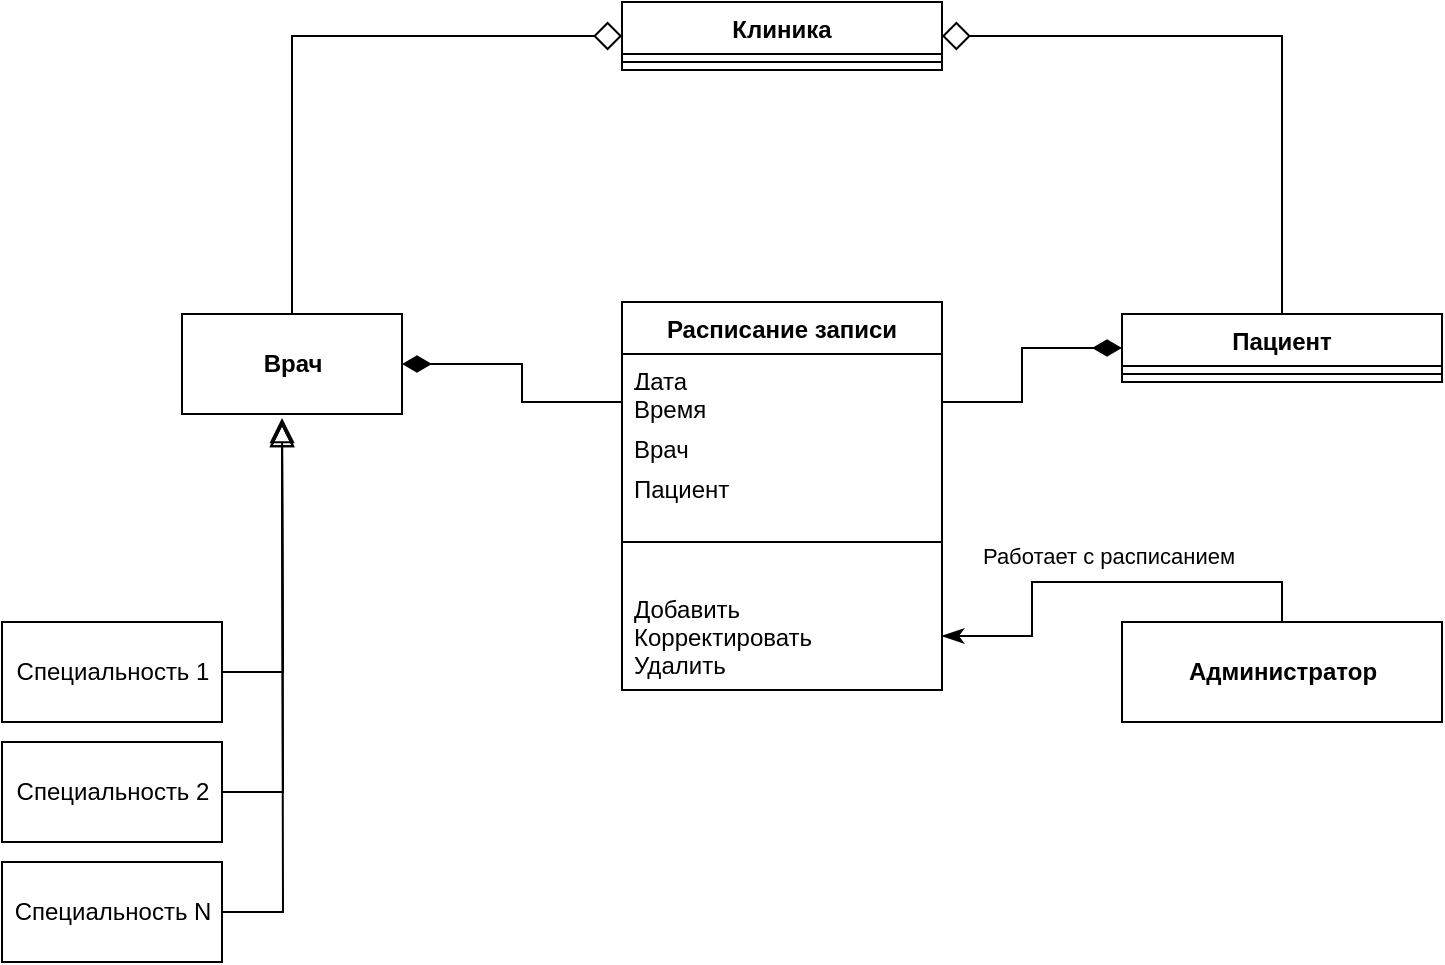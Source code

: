 <mxfile version="13.7.7" type="github">
  <diagram id="C5RBs43oDa-KdzZeNtuy" name="Page-1">
    <mxGraphModel dx="1422" dy="833" grid="1" gridSize="10" guides="1" tooltips="1" connect="1" arrows="1" fold="1" page="1" pageScale="1" pageWidth="827" pageHeight="1169" math="0" shadow="0">
      <root>
        <mxCell id="WIyWlLk6GJQsqaUBKTNV-0" />
        <mxCell id="WIyWlLk6GJQsqaUBKTNV-1" parent="WIyWlLk6GJQsqaUBKTNV-0" />
        <mxCell id="gz5u4yHDHs7ERX3W2ZZz-30" style="edgeStyle=orthogonalEdgeStyle;rounded=0;sketch=0;jumpSize=10;orthogonalLoop=1;jettySize=auto;html=1;exitX=0.5;exitY=0;exitDx=0;exitDy=0;entryX=1;entryY=0.5;entryDx=0;entryDy=0;shadow=0;startArrow=none;startFill=0;endArrow=diamond;endFill=0;endSize=12;" edge="1" parent="WIyWlLk6GJQsqaUBKTNV-1" source="gz5u4yHDHs7ERX3W2ZZz-4" target="gz5u4yHDHs7ERX3W2ZZz-0">
          <mxGeometry relative="1" as="geometry" />
        </mxCell>
        <mxCell id="gz5u4yHDHs7ERX3W2ZZz-35" value="" style="edgeStyle=orthogonalEdgeStyle;rounded=0;sketch=0;jumpSize=10;orthogonalLoop=1;jettySize=auto;exitX=0.5;exitY=0;exitDx=0;exitDy=0;entryX=1;entryY=0.5;entryDx=0;entryDy=0;shadow=0;startArrow=none;startFill=0;endArrow=classicThin;endFill=1;endSize=8;html=1;" edge="1" parent="WIyWlLk6GJQsqaUBKTNV-1" source="gz5u4yHDHs7ERX3W2ZZz-12" target="gz5u4yHDHs7ERX3W2ZZz-32">
          <mxGeometry relative="1" as="geometry" />
        </mxCell>
        <mxCell id="gz5u4yHDHs7ERX3W2ZZz-36" value="Работает с расписанием" style="edgeLabel;html=1;align=center;verticalAlign=middle;resizable=0;points=[];" vertex="1" connectable="0" parent="gz5u4yHDHs7ERX3W2ZZz-35">
          <mxGeometry x="-0.014" y="-3" relative="1" as="geometry">
            <mxPoint y="-10" as="offset" />
          </mxGeometry>
        </mxCell>
        <mxCell id="gz5u4yHDHs7ERX3W2ZZz-12" value="&lt;b&gt;Администратор&lt;/b&gt;" style="html=1;" vertex="1" parent="WIyWlLk6GJQsqaUBKTNV-1">
          <mxGeometry x="600" y="360" width="160" height="50" as="geometry" />
        </mxCell>
        <mxCell id="gz5u4yHDHs7ERX3W2ZZz-26" style="edgeStyle=orthogonalEdgeStyle;rounded=0;orthogonalLoop=1;jettySize=auto;html=1;exitX=1;exitY=0.5;exitDx=0;exitDy=0;entryX=0.875;entryY=1;entryDx=0;entryDy=0;entryPerimeter=0;endArrow=block;endFill=0;endSize=10;" edge="1" parent="WIyWlLk6GJQsqaUBKTNV-1" source="gz5u4yHDHs7ERX3W2ZZz-18">
          <mxGeometry relative="1" as="geometry">
            <mxPoint x="180" y="258" as="targetPoint" />
          </mxGeometry>
        </mxCell>
        <mxCell id="gz5u4yHDHs7ERX3W2ZZz-18" value="Специальность 1" style="html=1;" vertex="1" parent="WIyWlLk6GJQsqaUBKTNV-1">
          <mxGeometry x="40" y="360" width="110" height="50" as="geometry" />
        </mxCell>
        <mxCell id="gz5u4yHDHs7ERX3W2ZZz-29" style="edgeStyle=orthogonalEdgeStyle;rounded=0;sketch=0;orthogonalLoop=1;jettySize=auto;html=1;exitX=0.5;exitY=0;exitDx=0;exitDy=0;entryX=0;entryY=0.5;entryDx=0;entryDy=0;shadow=0;startArrow=none;startFill=0;endArrow=diamond;endFill=0;endSize=12;jumpSize=10;" edge="1" parent="WIyWlLk6GJQsqaUBKTNV-1" source="gz5u4yHDHs7ERX3W2ZZz-20" target="gz5u4yHDHs7ERX3W2ZZz-0">
          <mxGeometry relative="1" as="geometry" />
        </mxCell>
        <mxCell id="gz5u4yHDHs7ERX3W2ZZz-20" value="&lt;b&gt;Врач&lt;/b&gt;" style="html=1;" vertex="1" parent="WIyWlLk6GJQsqaUBKTNV-1">
          <mxGeometry x="130" y="206" width="110" height="50" as="geometry" />
        </mxCell>
        <mxCell id="gz5u4yHDHs7ERX3W2ZZz-28" style="edgeStyle=orthogonalEdgeStyle;rounded=0;orthogonalLoop=1;jettySize=auto;html=1;exitX=1;exitY=0.5;exitDx=0;exitDy=0;endSize=10;endArrow=block;endFill=0;" edge="1" parent="WIyWlLk6GJQsqaUBKTNV-1" source="gz5u4yHDHs7ERX3W2ZZz-21">
          <mxGeometry relative="1" as="geometry">
            <mxPoint x="180" y="260" as="targetPoint" />
          </mxGeometry>
        </mxCell>
        <mxCell id="gz5u4yHDHs7ERX3W2ZZz-21" value="Специальность N" style="html=1;" vertex="1" parent="WIyWlLk6GJQsqaUBKTNV-1">
          <mxGeometry x="40" y="480" width="110" height="50" as="geometry" />
        </mxCell>
        <mxCell id="gz5u4yHDHs7ERX3W2ZZz-27" style="edgeStyle=orthogonalEdgeStyle;rounded=0;orthogonalLoop=1;jettySize=auto;html=1;exitX=1;exitY=0.5;exitDx=0;exitDy=0;startArrow=none;startFill=0;endArrow=block;endFill=0;endSize=10;" edge="1" parent="WIyWlLk6GJQsqaUBKTNV-1" source="gz5u4yHDHs7ERX3W2ZZz-22">
          <mxGeometry relative="1" as="geometry">
            <mxPoint x="180" y="260" as="targetPoint" />
          </mxGeometry>
        </mxCell>
        <mxCell id="gz5u4yHDHs7ERX3W2ZZz-22" value="Специальность 2" style="html=1;" vertex="1" parent="WIyWlLk6GJQsqaUBKTNV-1">
          <mxGeometry x="40" y="420" width="110" height="50" as="geometry" />
        </mxCell>
        <mxCell id="gz5u4yHDHs7ERX3W2ZZz-0" value="Клиника" style="swimlane;fontStyle=1;align=center;verticalAlign=top;childLayout=stackLayout;horizontal=1;startSize=26;horizontalStack=0;resizeParent=1;resizeParentMax=0;resizeLast=0;collapsible=1;marginBottom=0;" vertex="1" parent="WIyWlLk6GJQsqaUBKTNV-1">
          <mxGeometry x="350" y="50" width="160" height="34" as="geometry" />
        </mxCell>
        <mxCell id="gz5u4yHDHs7ERX3W2ZZz-2" value="" style="line;strokeWidth=1;fillColor=none;align=left;verticalAlign=middle;spacingTop=-1;spacingLeft=3;spacingRight=3;rotatable=0;labelPosition=right;points=[];portConstraint=eastwest;" vertex="1" parent="gz5u4yHDHs7ERX3W2ZZz-0">
          <mxGeometry y="26" width="160" height="8" as="geometry" />
        </mxCell>
        <mxCell id="gz5u4yHDHs7ERX3W2ZZz-8" value="Расписание записи" style="swimlane;fontStyle=1;align=center;verticalAlign=top;childLayout=stackLayout;horizontal=1;startSize=26;horizontalStack=0;resizeParent=1;resizeParentMax=0;resizeLast=0;collapsible=1;marginBottom=0;" vertex="1" parent="WIyWlLk6GJQsqaUBKTNV-1">
          <mxGeometry x="350" y="200" width="160" height="194" as="geometry" />
        </mxCell>
        <mxCell id="gz5u4yHDHs7ERX3W2ZZz-9" value="Дата" style="text;strokeColor=none;fillColor=none;align=left;verticalAlign=top;spacingLeft=4;spacingRight=4;overflow=hidden;rotatable=0;points=[[0,0.5],[1,0.5]];portConstraint=eastwest;" vertex="1" parent="gz5u4yHDHs7ERX3W2ZZz-8">
          <mxGeometry y="26" width="160" height="14" as="geometry" />
        </mxCell>
        <mxCell id="gz5u4yHDHs7ERX3W2ZZz-11" value="Время" style="text;strokeColor=none;fillColor=none;align=left;verticalAlign=top;spacingLeft=4;spacingRight=4;overflow=hidden;rotatable=0;points=[[0,0.5],[1,0.5]];portConstraint=eastwest;" vertex="1" parent="gz5u4yHDHs7ERX3W2ZZz-8">
          <mxGeometry y="40" width="160" height="20" as="geometry" />
        </mxCell>
        <mxCell id="gz5u4yHDHs7ERX3W2ZZz-37" value="Врач" style="text;strokeColor=none;fillColor=none;align=left;verticalAlign=top;spacingLeft=4;spacingRight=4;overflow=hidden;rotatable=0;points=[[0,0.5],[1,0.5]];portConstraint=eastwest;" vertex="1" parent="gz5u4yHDHs7ERX3W2ZZz-8">
          <mxGeometry y="60" width="160" height="20" as="geometry" />
        </mxCell>
        <mxCell id="gz5u4yHDHs7ERX3W2ZZz-38" value="Пациент" style="text;strokeColor=none;fillColor=none;align=left;verticalAlign=top;spacingLeft=4;spacingRight=4;overflow=hidden;rotatable=0;points=[[0,0.5],[1,0.5]];portConstraint=eastwest;" vertex="1" parent="gz5u4yHDHs7ERX3W2ZZz-8">
          <mxGeometry y="80" width="160" height="20" as="geometry" />
        </mxCell>
        <mxCell id="gz5u4yHDHs7ERX3W2ZZz-10" value="" style="line;strokeWidth=1;fillColor=none;align=left;verticalAlign=middle;spacingTop=-1;spacingLeft=3;spacingRight=3;rotatable=0;labelPosition=right;points=[];portConstraint=eastwest;" vertex="1" parent="gz5u4yHDHs7ERX3W2ZZz-8">
          <mxGeometry y="100" width="160" height="40" as="geometry" />
        </mxCell>
        <mxCell id="gz5u4yHDHs7ERX3W2ZZz-32" value="Добавить&#xa;Корректировать&#xa;Удалить" style="text;strokeColor=none;fillColor=none;align=left;verticalAlign=top;spacingLeft=4;spacingRight=4;overflow=hidden;rotatable=0;points=[[0,0.5],[1,0.5]];portConstraint=eastwest;" vertex="1" parent="gz5u4yHDHs7ERX3W2ZZz-8">
          <mxGeometry y="140" width="160" height="54" as="geometry" />
        </mxCell>
        <mxCell id="gz5u4yHDHs7ERX3W2ZZz-4" value="Пациент" style="swimlane;fontStyle=1;align=center;verticalAlign=top;childLayout=stackLayout;horizontal=1;startSize=26;horizontalStack=0;resizeParent=1;resizeParentMax=0;resizeLast=0;collapsible=1;marginBottom=0;" vertex="1" parent="WIyWlLk6GJQsqaUBKTNV-1">
          <mxGeometry x="600" y="206" width="160" height="34" as="geometry" />
        </mxCell>
        <mxCell id="gz5u4yHDHs7ERX3W2ZZz-6" value="" style="line;strokeWidth=1;fillColor=none;align=left;verticalAlign=middle;spacingTop=-1;spacingLeft=3;spacingRight=3;rotatable=0;labelPosition=right;points=[];portConstraint=eastwest;" vertex="1" parent="gz5u4yHDHs7ERX3W2ZZz-4">
          <mxGeometry y="26" width="160" height="8" as="geometry" />
        </mxCell>
        <mxCell id="gz5u4yHDHs7ERX3W2ZZz-33" style="edgeStyle=orthogonalEdgeStyle;rounded=0;sketch=0;jumpSize=10;orthogonalLoop=1;jettySize=auto;html=1;exitX=0;exitY=0.5;exitDx=0;exitDy=0;entryX=1;entryY=0.5;entryDx=0;entryDy=0;shadow=0;startArrow=none;startFill=0;endArrow=diamondThin;endFill=1;endSize=12;" edge="1" parent="WIyWlLk6GJQsqaUBKTNV-1" source="gz5u4yHDHs7ERX3W2ZZz-11" target="gz5u4yHDHs7ERX3W2ZZz-20">
          <mxGeometry relative="1" as="geometry" />
        </mxCell>
        <mxCell id="gz5u4yHDHs7ERX3W2ZZz-34" style="edgeStyle=orthogonalEdgeStyle;rounded=0;sketch=0;jumpSize=10;orthogonalLoop=1;jettySize=auto;html=1;exitX=1;exitY=0.5;exitDx=0;exitDy=0;entryX=0;entryY=0.5;entryDx=0;entryDy=0;shadow=0;startArrow=none;startFill=0;endArrow=diamondThin;endFill=1;endSize=12;" edge="1" parent="WIyWlLk6GJQsqaUBKTNV-1" source="gz5u4yHDHs7ERX3W2ZZz-11" target="gz5u4yHDHs7ERX3W2ZZz-4">
          <mxGeometry relative="1" as="geometry" />
        </mxCell>
      </root>
    </mxGraphModel>
  </diagram>
</mxfile>
